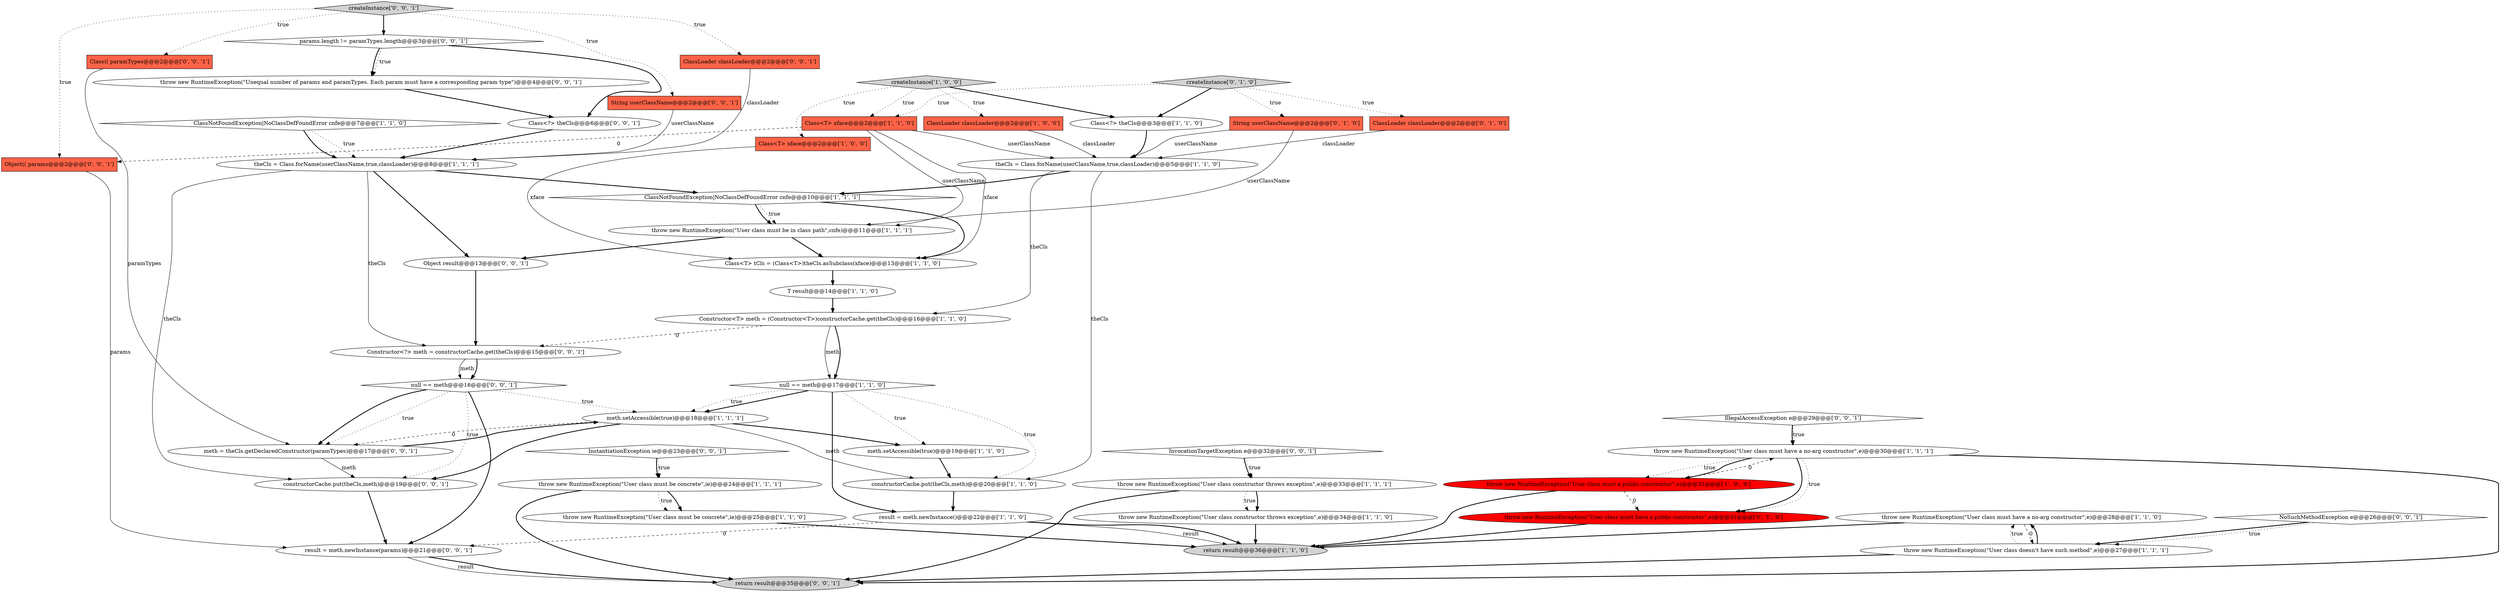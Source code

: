 digraph {
48 [style = filled, label = "params.length != paramTypes.length@@@3@@@['0', '0', '1']", fillcolor = white, shape = diamond image = "AAA0AAABBB3BBB"];
13 [style = filled, label = "Class<T> xface@@@2@@@['1', '1', '0']", fillcolor = tomato, shape = box image = "AAA0AAABBB1BBB"];
26 [style = filled, label = "constructorCache.put(theCls,meth)@@@20@@@['1', '1', '0']", fillcolor = white, shape = ellipse image = "AAA0AAABBB1BBB"];
28 [style = filled, label = "createInstance['0', '1', '0']", fillcolor = lightgray, shape = diamond image = "AAA0AAABBB2BBB"];
34 [style = filled, label = "String userClassName@@@2@@@['0', '0', '1']", fillcolor = tomato, shape = box image = "AAA0AAABBB3BBB"];
39 [style = filled, label = "Object(( params@@@2@@@['0', '0', '1']", fillcolor = tomato, shape = box image = "AAA0AAABBB3BBB"];
44 [style = filled, label = "createInstance['0', '0', '1']", fillcolor = lightgray, shape = diamond image = "AAA0AAABBB3BBB"];
42 [style = filled, label = "InstantiationException ie@@@23@@@['0', '0', '1']", fillcolor = white, shape = diamond image = "AAA0AAABBB3BBB"];
14 [style = filled, label = "meth.setAccessible(true)@@@19@@@['1', '1', '0']", fillcolor = white, shape = ellipse image = "AAA0AAABBB1BBB"];
11 [style = filled, label = "throw new RuntimeException(\"User class must be concrete\",ie)@@@25@@@['1', '1', '0']", fillcolor = white, shape = ellipse image = "AAA0AAABBB1BBB"];
29 [style = filled, label = "ClassLoader classLoader@@@2@@@['0', '1', '0']", fillcolor = tomato, shape = box image = "AAA0AAABBB2BBB"];
5 [style = filled, label = "Class<T> tCls = (Class<T>)theCls.asSubclass(xface)@@@13@@@['1', '1', '0']", fillcolor = white, shape = ellipse image = "AAA0AAABBB1BBB"];
7 [style = filled, label = "ClassLoader classLoader@@@2@@@['1', '0', '0']", fillcolor = tomato, shape = box image = "AAA0AAABBB1BBB"];
18 [style = filled, label = "throw new RuntimeException(\"User class must be concrete\",ie)@@@24@@@['1', '1', '1']", fillcolor = white, shape = ellipse image = "AAA0AAABBB1BBB"];
6 [style = filled, label = "Class<?> theCls@@@3@@@['1', '1', '0']", fillcolor = white, shape = ellipse image = "AAA0AAABBB1BBB"];
46 [style = filled, label = "result = meth.newInstance(params)@@@21@@@['0', '0', '1']", fillcolor = white, shape = ellipse image = "AAA0AAABBB3BBB"];
1 [style = filled, label = "meth.setAccessible(true)@@@18@@@['1', '1', '1']", fillcolor = white, shape = ellipse image = "AAA0AAABBB1BBB"];
20 [style = filled, label = "return result@@@36@@@['1', '1', '0']", fillcolor = lightgray, shape = ellipse image = "AAA0AAABBB1BBB"];
40 [style = filled, label = "IllegalAccessException e@@@29@@@['0', '0', '1']", fillcolor = white, shape = diamond image = "AAA0AAABBB3BBB"];
24 [style = filled, label = "throw new RuntimeException(\"User class constructor throws exception\",e)@@@34@@@['1', '1', '0']", fillcolor = white, shape = ellipse image = "AAA0AAABBB1BBB"];
2 [style = filled, label = "createInstance['1', '0', '0']", fillcolor = lightgray, shape = diamond image = "AAA0AAABBB1BBB"];
37 [style = filled, label = "Class<?> theCls@@@6@@@['0', '0', '1']", fillcolor = white, shape = ellipse image = "AAA0AAABBB3BBB"];
12 [style = filled, label = "throw new RuntimeException(\"User class constructor throws exception\",e)@@@33@@@['1', '1', '1']", fillcolor = white, shape = ellipse image = "AAA0AAABBB1BBB"];
8 [style = filled, label = "theCls = Class.forName(userClassName,true,classLoader)@@@8@@@['1', '1', '1']", fillcolor = white, shape = ellipse image = "AAA0AAABBB1BBB"];
38 [style = filled, label = "NoSuchMethodException e@@@26@@@['0', '0', '1']", fillcolor = white, shape = diamond image = "AAA0AAABBB3BBB"];
10 [style = filled, label = "result = meth.newInstance()@@@22@@@['1', '1', '0']", fillcolor = white, shape = ellipse image = "AAA0AAABBB1BBB"];
49 [style = filled, label = "return result@@@35@@@['0', '0', '1']", fillcolor = lightgray, shape = ellipse image = "AAA0AAABBB3BBB"];
17 [style = filled, label = "throw new RuntimeException(\"User class must have a no-arg constructor\",e)@@@30@@@['1', '1', '1']", fillcolor = white, shape = ellipse image = "AAA0AAABBB1BBB"];
36 [style = filled, label = "InvocationTargetException e@@@32@@@['0', '0', '1']", fillcolor = white, shape = diamond image = "AAA0AAABBB3BBB"];
31 [style = filled, label = "Constructor<?> meth = constructorCache.get(theCls)@@@15@@@['0', '0', '1']", fillcolor = white, shape = ellipse image = "AAA0AAABBB3BBB"];
4 [style = filled, label = "Class<T> xface@@@2@@@['1', '0', '0']", fillcolor = tomato, shape = box image = "AAA0AAABBB1BBB"];
47 [style = filled, label = "null == meth@@@16@@@['0', '0', '1']", fillcolor = white, shape = diamond image = "AAA0AAABBB3BBB"];
3 [style = filled, label = "throw new RuntimeException(\"User class doesn't have such method\",e)@@@27@@@['1', '1', '1']", fillcolor = white, shape = ellipse image = "AAA0AAABBB1BBB"];
9 [style = filled, label = "T result@@@14@@@['1', '1', '0']", fillcolor = white, shape = ellipse image = "AAA0AAABBB1BBB"];
22 [style = filled, label = "ClassNotFoundException|NoClassDefFoundError cnfe@@@10@@@['1', '1', '1']", fillcolor = white, shape = diamond image = "AAA0AAABBB1BBB"];
35 [style = filled, label = "ClassLoader classLoader@@@2@@@['0', '0', '1']", fillcolor = tomato, shape = box image = "AAA0AAABBB3BBB"];
30 [style = filled, label = "String userClassName@@@2@@@['0', '1', '0']", fillcolor = tomato, shape = box image = "AAA0AAABBB2BBB"];
0 [style = filled, label = "null == meth@@@17@@@['1', '1', '0']", fillcolor = white, shape = diamond image = "AAA0AAABBB1BBB"];
19 [style = filled, label = "throw new RuntimeException(\"User class must be in class path\",cnfe)@@@11@@@['1', '1', '1']", fillcolor = white, shape = ellipse image = "AAA0AAABBB1BBB"];
33 [style = filled, label = "meth = theCls.getDeclaredConstructor(paramTypes)@@@17@@@['0', '0', '1']", fillcolor = white, shape = ellipse image = "AAA0AAABBB3BBB"];
41 [style = filled, label = "constructorCache.put(theCls,meth)@@@19@@@['0', '0', '1']", fillcolor = white, shape = ellipse image = "AAA0AAABBB3BBB"];
21 [style = filled, label = "ClassNotFoundException|NoClassDefFoundError cnfe@@@7@@@['1', '1', '0']", fillcolor = white, shape = diamond image = "AAA0AAABBB1BBB"];
15 [style = filled, label = "Constructor<T> meth = (Constructor<T>)constructorCache.get(theCls)@@@16@@@['1', '1', '0']", fillcolor = white, shape = ellipse image = "AAA0AAABBB1BBB"];
32 [style = filled, label = "Class(( paramTypes@@@2@@@['0', '0', '1']", fillcolor = tomato, shape = box image = "AAA0AAABBB3BBB"];
45 [style = filled, label = "throw new RuntimeException(\"Unequal number of params and paramTypes. Each param must have a corresponding param type\")@@@4@@@['0', '0', '1']", fillcolor = white, shape = ellipse image = "AAA0AAABBB3BBB"];
25 [style = filled, label = "theCls = Class.forName(userClassName,true,classLoader)@@@5@@@['1', '1', '0']", fillcolor = white, shape = ellipse image = "AAA0AAABBB1BBB"];
27 [style = filled, label = "throw new RuntimeException(\"User class must have a public constructor\",e)@@@31@@@['0', '1', '0']", fillcolor = red, shape = ellipse image = "AAA1AAABBB2BBB"];
23 [style = filled, label = "throw new RuntimeException(\"User class must a public constructor\",e)@@@31@@@['1', '0', '0']", fillcolor = red, shape = ellipse image = "AAA1AAABBB1BBB"];
43 [style = filled, label = "Object result@@@13@@@['0', '0', '1']", fillcolor = white, shape = ellipse image = "AAA0AAABBB3BBB"];
16 [style = filled, label = "throw new RuntimeException(\"User class must have a no-arg constructor\",e)@@@28@@@['1', '1', '0']", fillcolor = white, shape = ellipse image = "AAA0AAABBB1BBB"];
39->46 [style = solid, label="params"];
10->20 [style = solid, label="result"];
28->6 [style = bold, label=""];
5->9 [style = bold, label=""];
25->22 [style = bold, label=""];
23->27 [style = dashed, label="0"];
26->10 [style = bold, label=""];
2->6 [style = bold, label=""];
21->8 [style = dotted, label="true"];
21->8 [style = bold, label=""];
33->41 [style = solid, label="meth"];
36->12 [style = bold, label=""];
3->16 [style = bold, label=""];
47->33 [style = bold, label=""];
19->5 [style = bold, label=""];
28->30 [style = dotted, label="true"];
18->49 [style = bold, label=""];
23->17 [style = dashed, label="0"];
47->1 [style = dotted, label="true"];
44->34 [style = dotted, label="true"];
15->0 [style = solid, label="meth"];
15->0 [style = bold, label=""];
15->31 [style = dashed, label="0"];
1->26 [style = solid, label="meth"];
30->19 [style = solid, label="userClassName"];
17->27 [style = bold, label=""];
28->13 [style = dotted, label="true"];
17->27 [style = dotted, label="true"];
3->16 [style = dotted, label="true"];
29->25 [style = solid, label="classLoader"];
48->37 [style = bold, label=""];
22->19 [style = dotted, label="true"];
1->41 [style = bold, label=""];
8->41 [style = solid, label="theCls"];
18->11 [style = bold, label=""];
25->15 [style = solid, label="theCls"];
22->5 [style = bold, label=""];
32->33 [style = solid, label="paramTypes"];
44->35 [style = dotted, label="true"];
17->23 [style = dotted, label="true"];
8->31 [style = solid, label="theCls"];
8->22 [style = bold, label=""];
24->20 [style = bold, label=""];
13->19 [style = solid, label="userClassName"];
28->29 [style = dotted, label="true"];
18->11 [style = dotted, label="true"];
47->41 [style = dotted, label="true"];
40->17 [style = bold, label=""];
7->25 [style = solid, label="classLoader"];
41->46 [style = bold, label=""];
0->14 [style = dotted, label="true"];
31->47 [style = bold, label=""];
31->47 [style = solid, label="meth"];
0->26 [style = dotted, label="true"];
16->20 [style = bold, label=""];
27->20 [style = bold, label=""];
40->17 [style = dotted, label="true"];
1->33 [style = dashed, label="0"];
23->20 [style = bold, label=""];
44->32 [style = dotted, label="true"];
22->19 [style = bold, label=""];
4->5 [style = solid, label="xface"];
46->49 [style = solid, label="result"];
44->39 [style = dotted, label="true"];
12->24 [style = bold, label=""];
48->45 [style = dotted, label="true"];
17->23 [style = bold, label=""];
38->3 [style = bold, label=""];
13->25 [style = solid, label="userClassName"];
12->49 [style = bold, label=""];
10->46 [style = dashed, label="0"];
13->39 [style = dashed, label="0"];
47->33 [style = dotted, label="true"];
17->49 [style = bold, label=""];
42->18 [style = dotted, label="true"];
0->1 [style = bold, label=""];
13->5 [style = solid, label="xface"];
2->4 [style = dotted, label="true"];
12->24 [style = dotted, label="true"];
37->8 [style = bold, label=""];
19->43 [style = bold, label=""];
25->26 [style = solid, label="theCls"];
0->1 [style = dotted, label="true"];
43->31 [style = bold, label=""];
11->20 [style = bold, label=""];
42->18 [style = bold, label=""];
10->20 [style = bold, label=""];
46->49 [style = bold, label=""];
16->3 [style = dashed, label="0"];
47->46 [style = bold, label=""];
8->43 [style = bold, label=""];
33->1 [style = bold, label=""];
30->25 [style = solid, label="userClassName"];
36->12 [style = dotted, label="true"];
34->8 [style = solid, label="userClassName"];
14->26 [style = bold, label=""];
38->3 [style = dotted, label="true"];
0->10 [style = bold, label=""];
48->45 [style = bold, label=""];
9->15 [style = bold, label=""];
44->48 [style = bold, label=""];
2->7 [style = dotted, label="true"];
35->8 [style = solid, label="classLoader"];
1->14 [style = bold, label=""];
45->37 [style = bold, label=""];
3->49 [style = bold, label=""];
2->13 [style = dotted, label="true"];
6->25 [style = bold, label=""];
}
